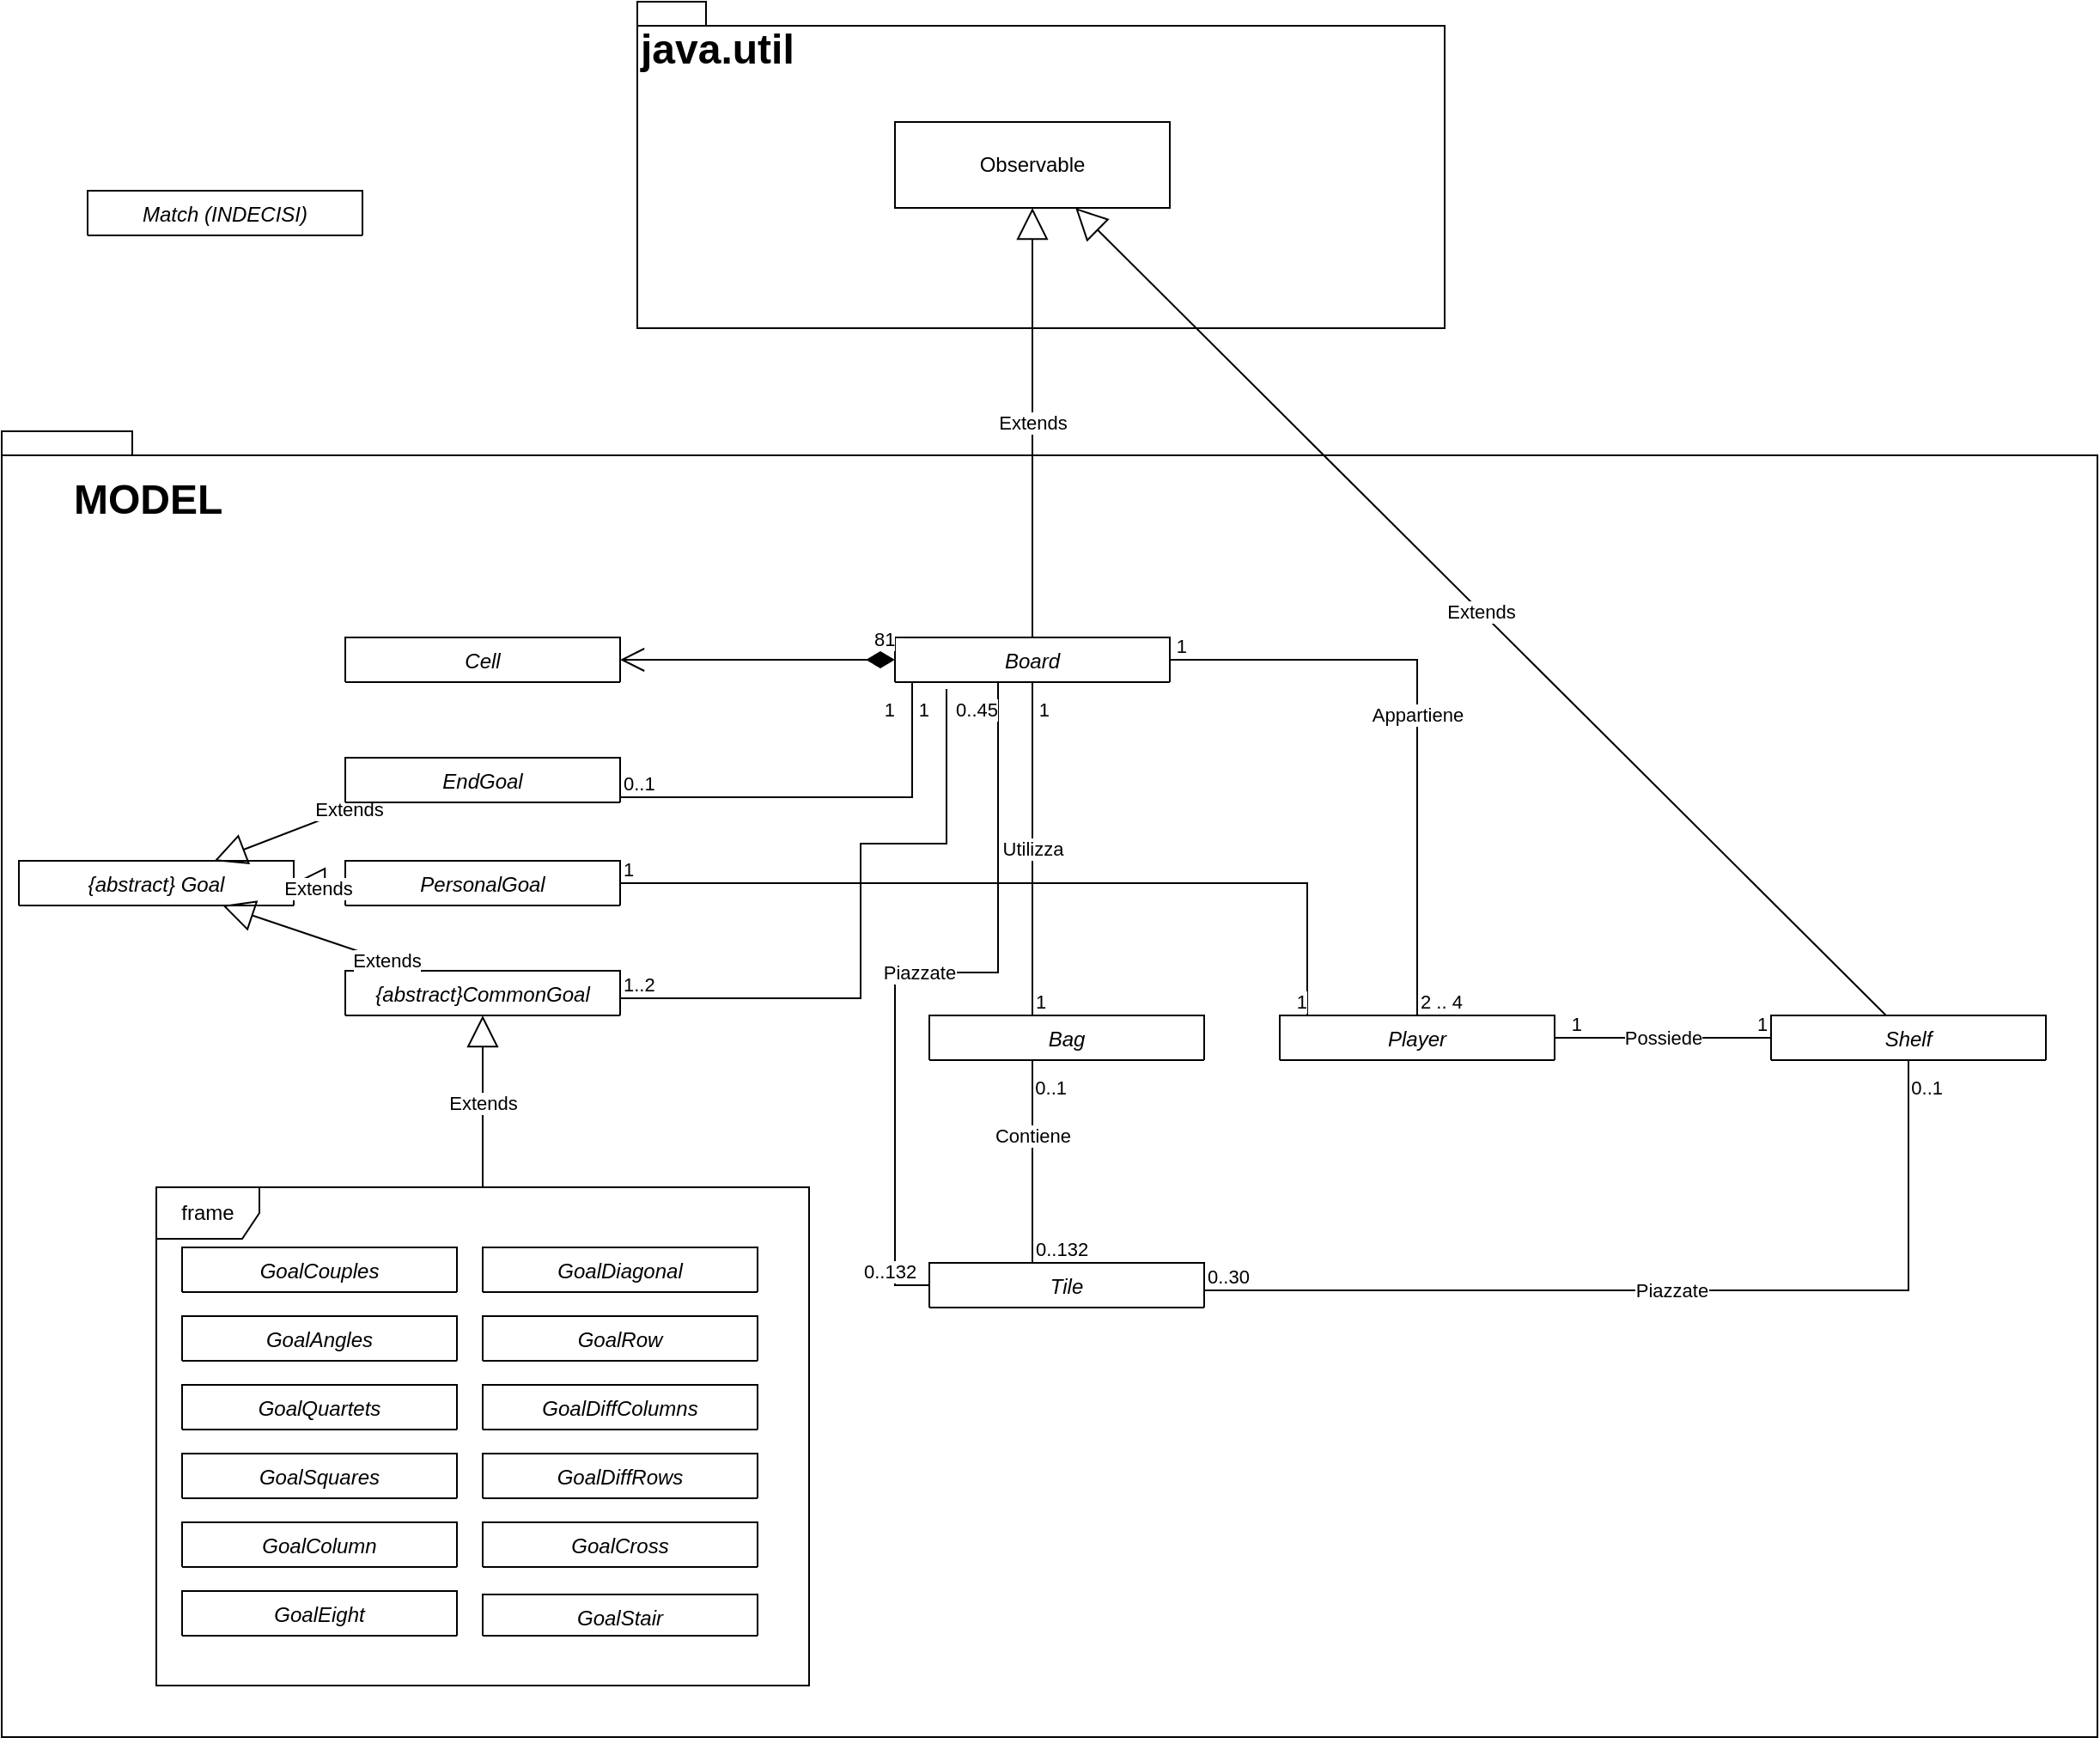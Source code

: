 <mxfile version="21.0.2" type="github">
  <diagram id="C5RBs43oDa-KdzZeNtuy" name="Page-1">
    <mxGraphModel dx="2876" dy="1197" grid="1" gridSize="10" guides="1" tooltips="1" connect="1" arrows="1" fold="1" page="1" pageScale="1" pageWidth="827" pageHeight="1169" math="0" shadow="0">
      <root>
        <mxCell id="WIyWlLk6GJQsqaUBKTNV-0" />
        <mxCell id="WIyWlLk6GJQsqaUBKTNV-1" parent="WIyWlLk6GJQsqaUBKTNV-0" />
        <mxCell id="uG5KmhHaZHkSzCdzhO8T-43" value="&lt;font style=&quot;font-size: 24px;&quot;&gt;java.util&lt;br&gt;&lt;br&gt;&lt;br&gt;&lt;br&gt;&lt;br&gt;&lt;br&gt;&lt;/font&gt;" style="shape=folder;fontStyle=1;spacingTop=10;tabWidth=40;tabHeight=14;tabPosition=left;html=1;whiteSpace=wrap;align=left;" vertex="1" parent="WIyWlLk6GJQsqaUBKTNV-1">
          <mxGeometry x="40" y="40" width="470" height="190" as="geometry" />
        </mxCell>
        <mxCell id="uG5KmhHaZHkSzCdzhO8T-5" value="&lt;blockquote style=&quot;margin: 0 0 0 40px; border: none; padding: 0px;&quot;&gt;&lt;font style=&quot;background-color: initial; font-size: 24px;&quot;&gt;&lt;br&gt;&lt;/font&gt;&lt;/blockquote&gt;&lt;blockquote style=&quot;margin: 0 0 0 40px; border: none; padding: 0px;&quot;&gt;&lt;font style=&quot;background-color: initial; font-size: 24px;&quot;&gt;MODEL&amp;nbsp; &amp;nbsp;&lt;/font&gt;&lt;font style=&quot;background-color: initial; font-size: 24px;&quot;&gt;&amp;nbsp;&amp;nbsp;&lt;/font&gt;&lt;span style=&quot;background-color: initial;&quot;&gt;&amp;nbsp; &amp;nbsp; &amp;nbsp; &amp;nbsp; &amp;nbsp; &amp;nbsp; &amp;nbsp; &amp;nbsp; &amp;nbsp; &amp;nbsp; &amp;nbsp; &amp;nbsp; &amp;nbsp; &amp;nbsp; &amp;nbsp; &amp;nbsp; &amp;nbsp; &amp;nbsp; &amp;nbsp; &amp;nbsp; &amp;nbsp; &amp;nbsp; &amp;nbsp; &amp;nbsp; &amp;nbsp; &amp;nbsp; &amp;nbsp; &amp;nbsp; &amp;nbsp; &amp;nbsp; &amp;nbsp; &amp;nbsp; &amp;nbsp; &amp;nbsp; &amp;nbsp; &amp;nbsp; &amp;nbsp; &amp;nbsp; &amp;nbsp; &amp;nbsp; &amp;nbsp; &amp;nbsp; &amp;nbsp; &amp;nbsp; &amp;nbsp; &amp;nbsp; &amp;nbsp; &amp;nbsp; &amp;nbsp; &amp;nbsp; &amp;nbsp; &amp;nbsp; &amp;nbsp; &amp;nbsp; &amp;nbsp; &amp;nbsp; &amp;nbsp; &amp;nbsp; &amp;nbsp; &amp;nbsp; &amp;nbsp; &amp;nbsp; &amp;nbsp; &amp;nbsp; &amp;nbsp; &amp;nbsp; &amp;nbsp; &amp;nbsp; &amp;nbsp; &amp;nbsp; &amp;nbsp; &amp;nbsp; &amp;nbsp; &amp;nbsp; &amp;nbsp; &amp;nbsp; &amp;nbsp; &amp;nbsp; &amp;nbsp; &amp;nbsp; &amp;nbsp; &amp;nbsp; &amp;nbsp; &amp;nbsp; &amp;nbsp; &amp;nbsp; &amp;nbsp; &amp;nbsp; &amp;nbsp; &amp;nbsp; &amp;nbsp; &amp;nbsp; &amp;nbsp; &amp;nbsp; &amp;nbsp; &amp;nbsp; &amp;nbsp; &amp;nbsp; &amp;nbsp; &amp;nbsp; &amp;nbsp; &amp;nbsp; &amp;nbsp; &amp;nbsp; &amp;nbsp; &amp;nbsp; &amp;nbsp; &amp;nbsp; &amp;nbsp; &amp;nbsp; &amp;nbsp; &amp;nbsp; &amp;nbsp; &amp;nbsp; &amp;nbsp; &amp;nbsp; &amp;nbsp; &amp;nbsp; &amp;nbsp; &amp;nbsp; &amp;nbsp; &amp;nbsp; &amp;nbsp; &amp;nbsp; &amp;nbsp; &amp;nbsp; &amp;nbsp; &amp;nbsp; &amp;nbsp; &amp;nbsp; &amp;nbsp; &amp;nbsp; &amp;nbsp; &amp;nbsp; &amp;nbsp; &amp;nbsp; &amp;nbsp; &amp;nbsp; &amp;nbsp; &amp;nbsp; &amp;nbsp; &amp;nbsp; &amp;nbsp; &amp;nbsp; &amp;nbsp; &amp;nbsp; &amp;nbsp; &amp;nbsp; &amp;nbsp; &amp;nbsp; &amp;nbsp; &amp;nbsp; &amp;nbsp; &amp;nbsp; &amp;nbsp; &amp;nbsp; &amp;nbsp; &amp;nbsp;&lt;/span&gt;&lt;br&gt;&lt;/blockquote&gt;&lt;blockquote style=&quot;margin: 0 0 0 40px; border: none; padding: 0px;&quot;&gt;&lt;br&gt;&lt;/blockquote&gt;&lt;blockquote style=&quot;margin: 0 0 0 40px; border: none; padding: 0px;&quot;&gt;&amp;nbsp; &amp;nbsp; &amp;nbsp; &amp;nbsp; &amp;nbsp; &amp;nbsp;&lt;br&gt;&lt;br&gt;&lt;br&gt;&lt;br&gt;&lt;br&gt;&lt;/blockquote&gt;&lt;blockquote style=&quot;margin: 0 0 0 40px; border: none; padding: 0px;&quot;&gt;&lt;br&gt;&lt;/blockquote&gt;&lt;blockquote style=&quot;margin: 0 0 0 40px; border: none; padding: 0px;&quot;&gt;&lt;br&gt;&lt;/blockquote&gt;&lt;blockquote style=&quot;margin: 0 0 0 40px; border: none; padding: 0px;&quot;&gt;&lt;br&gt;&lt;/blockquote&gt;&lt;blockquote style=&quot;margin: 0 0 0 40px; border: none; padding: 0px;&quot;&gt;&lt;br&gt;&lt;/blockquote&gt;&lt;blockquote style=&quot;margin: 0 0 0 40px; border: none; padding: 0px;&quot;&gt;&lt;br&gt;&lt;/blockquote&gt;&lt;blockquote style=&quot;margin: 0 0 0 40px; border: none; padding: 0px;&quot;&gt;&lt;br&gt;&lt;/blockquote&gt;&lt;blockquote style=&quot;margin: 0 0 0 40px; border: none; padding: 0px;&quot;&gt;&lt;br&gt;&lt;/blockquote&gt;&lt;blockquote style=&quot;margin: 0 0 0 40px; border: none; padding: 0px;&quot;&gt;&lt;br&gt;&lt;/blockquote&gt;&lt;blockquote style=&quot;margin: 0 0 0 40px; border: none; padding: 0px;&quot;&gt;&lt;br&gt;&lt;/blockquote&gt;&lt;blockquote style=&quot;margin: 0 0 0 40px; border: none; padding: 0px;&quot;&gt;&lt;br&gt;&lt;/blockquote&gt;&lt;blockquote style=&quot;margin: 0 0 0 40px; border: none; padding: 0px;&quot;&gt;&lt;br&gt;&lt;/blockquote&gt;&lt;blockquote style=&quot;margin: 0 0 0 40px; border: none; padding: 0px;&quot;&gt;&lt;br&gt;&lt;/blockquote&gt;&lt;blockquote style=&quot;margin: 0 0 0 40px; border: none; padding: 0px;&quot;&gt;&lt;br&gt;&lt;/blockquote&gt;&lt;blockquote style=&quot;margin: 0 0 0 40px; border: none; padding: 0px;&quot;&gt;&lt;br&gt;&lt;/blockquote&gt;&lt;blockquote style=&quot;margin: 0 0 0 40px; border: none; padding: 0px;&quot;&gt;&lt;br&gt;&lt;/blockquote&gt;&lt;blockquote style=&quot;margin: 0 0 0 40px; border: none; padding: 0px;&quot;&gt;&lt;br&gt;&lt;/blockquote&gt;&lt;blockquote style=&quot;margin: 0 0 0 40px; border: none; padding: 0px;&quot;&gt;&lt;br&gt;&lt;/blockquote&gt;&lt;blockquote style=&quot;margin: 0 0 0 40px; border: none; padding: 0px;&quot;&gt;&lt;br&gt;&lt;/blockquote&gt;&lt;blockquote style=&quot;margin: 0 0 0 40px; border: none; padding: 0px;&quot;&gt;&lt;br&gt;&lt;/blockquote&gt;&lt;blockquote style=&quot;margin: 0 0 0 40px; border: none; padding: 0px;&quot;&gt;&lt;br&gt;&lt;/blockquote&gt;&lt;blockquote style=&quot;margin: 0 0 0 40px; border: none; padding: 0px;&quot;&gt;&lt;br&gt;&lt;/blockquote&gt;&lt;blockquote style=&quot;margin: 0 0 0 40px; border: none; padding: 0px;&quot;&gt;&lt;br&gt;&lt;/blockquote&gt;&lt;blockquote style=&quot;margin: 0 0 0 40px; border: none; padding: 0px;&quot;&gt;&lt;br&gt;&lt;/blockquote&gt;&lt;blockquote style=&quot;margin: 0 0 0 40px; border: none; padding: 0px;&quot;&gt;&lt;br&gt;&lt;/blockquote&gt;&lt;blockquote style=&quot;margin: 0 0 0 40px; border: none; padding: 0px;&quot;&gt;&lt;br&gt;&lt;/blockquote&gt;&lt;blockquote style=&quot;margin: 0 0 0 40px; border: none; padding: 0px;&quot;&gt;&lt;br&gt;&lt;/blockquote&gt;&lt;blockquote style=&quot;margin: 0 0 0 40px; border: none; padding: 0px;&quot;&gt;&lt;br&gt;&lt;/blockquote&gt;&lt;blockquote style=&quot;margin: 0 0 0 40px; border: none; padding: 0px;&quot;&gt;&lt;br&gt;&lt;/blockquote&gt;&lt;blockquote style=&quot;margin: 0 0 0 40px; border: none; padding: 0px;&quot;&gt;&lt;br&gt;&lt;/blockquote&gt;&lt;blockquote style=&quot;margin: 0 0 0 40px; border: none; padding: 0px;&quot;&gt;&lt;br&gt;&lt;/blockquote&gt;&lt;blockquote style=&quot;margin: 0 0 0 40px; border: none; padding: 0px;&quot;&gt;&lt;br&gt;&lt;/blockquote&gt;&lt;blockquote style=&quot;margin: 0 0 0 40px; border: none; padding: 0px;&quot;&gt;&lt;br&gt;&lt;/blockquote&gt;&lt;blockquote style=&quot;margin: 0 0 0 40px; border: none; padding: 0px;&quot;&gt;&lt;br&gt;&lt;/blockquote&gt;&lt;blockquote style=&quot;margin: 0 0 0 40px; border: none; padding: 0px;&quot;&gt;&lt;br&gt;&lt;/blockquote&gt;&lt;blockquote style=&quot;margin: 0 0 0 40px; border: none; padding: 0px;&quot;&gt;&lt;br&gt;&lt;/blockquote&gt;&lt;blockquote style=&quot;margin: 0 0 0 40px; border: none; padding: 0px;&quot;&gt;&lt;br&gt;&lt;/blockquote&gt;&lt;blockquote style=&quot;margin: 0 0 0 40px; border: none; padding: 0px;&quot;&gt;&lt;br&gt;&lt;/blockquote&gt;&lt;blockquote style=&quot;margin: 0 0 0 40px; border: none; padding: 0px;&quot;&gt;&lt;br&gt;&lt;/blockquote&gt;&lt;blockquote style=&quot;margin: 0 0 0 40px; border: none; padding: 0px;&quot;&gt;&lt;br&gt;&lt;/blockquote&gt;&lt;blockquote style=&quot;margin: 0 0 0 40px; border: none; padding: 0px;&quot;&gt;&lt;br&gt;&lt;/blockquote&gt;&lt;blockquote style=&quot;margin: 0 0 0 40px; border: none; padding: 0px;&quot;&gt;&lt;br&gt;&lt;/blockquote&gt;&lt;blockquote style=&quot;margin: 0 0 0 40px; border: none; padding: 0px;&quot;&gt;&lt;br&gt;&lt;/blockquote&gt;&lt;blockquote style=&quot;margin: 0 0 0 40px; border: none; padding: 0px;&quot;&gt;&lt;br&gt;&lt;/blockquote&gt;&lt;blockquote style=&quot;margin: 0 0 0 40px; border: none; padding: 0px;&quot;&gt;&amp;nbsp; &amp;nbsp; &amp;nbsp; &amp;nbsp; &amp;nbsp; &amp;nbsp; &amp;nbsp; &amp;nbsp; &amp;nbsp; &amp;nbsp; &amp;nbsp; &amp;nbsp; &amp;nbsp; &amp;nbsp; &amp;nbsp; &amp;nbsp; &amp;nbsp; &amp;nbsp; &amp;nbsp; &amp;nbsp;&amp;nbsp;&lt;/blockquote&gt;" style="shape=folder;fontStyle=1;spacingTop=10;tabWidth=40;tabHeight=14;tabPosition=left;html=1;whiteSpace=wrap;align=left;" vertex="1" parent="WIyWlLk6GJQsqaUBKTNV-1">
          <mxGeometry x="-330" y="290" width="1220" height="760" as="geometry" />
        </mxCell>
        <mxCell id="zkfFHV4jXpPFQw0GAbJ--0" value="Player" style="swimlane;fontStyle=2;align=center;verticalAlign=top;childLayout=stackLayout;horizontal=1;startSize=26;horizontalStack=0;resizeParent=1;resizeLast=0;collapsible=1;marginBottom=0;rounded=0;shadow=0;strokeWidth=1;" parent="WIyWlLk6GJQsqaUBKTNV-1" vertex="1" collapsed="1">
          <mxGeometry x="414" y="630" width="160" height="26" as="geometry">
            <mxRectangle x="414" y="630" width="230" height="216" as="alternateBounds" />
          </mxGeometry>
        </mxCell>
        <mxCell id="zkfFHV4jXpPFQw0GAbJ--1" value="-nickname: String" style="text;align=left;verticalAlign=top;spacingLeft=4;spacingRight=4;overflow=hidden;rotatable=0;points=[[0,0.5],[1,0.5]];portConstraint=eastwest;" parent="zkfFHV4jXpPFQw0GAbJ--0" vertex="1">
          <mxGeometry y="26" width="230" height="26" as="geometry" />
        </mxCell>
        <mxCell id="e0WzOMO28qVKv0x1JUqY-1" value="-chair: boolean" style="text;align=left;verticalAlign=top;spacingLeft=4;spacingRight=4;overflow=hidden;rotatable=0;points=[[0,0.5],[1,0.5]];portConstraint=eastwest;rounded=0;shadow=0;html=0;" parent="zkfFHV4jXpPFQw0GAbJ--0" vertex="1">
          <mxGeometry y="52" width="230" height="26" as="geometry" />
        </mxCell>
        <mxCell id="e0WzOMO28qVKv0x1JUqY-27" value="-myShelf: Shelf" style="text;align=left;verticalAlign=top;spacingLeft=4;spacingRight=4;overflow=hidden;rotatable=0;points=[[0,0.5],[1,0.5]];portConstraint=eastwest;rounded=0;shadow=0;html=0;" parent="zkfFHV4jXpPFQw0GAbJ--0" vertex="1">
          <mxGeometry y="78" width="230" height="26" as="geometry" />
        </mxCell>
        <mxCell id="e0WzOMO28qVKv0x1JUqY-28" value="-myGoal: PersonalGoal" style="text;align=left;verticalAlign=top;spacingLeft=4;spacingRight=4;overflow=hidden;rotatable=0;points=[[0,0.5],[1,0.5]];portConstraint=eastwest;rounded=0;shadow=0;html=0;" parent="zkfFHV4jXpPFQw0GAbJ--0" vertex="1">
          <mxGeometry y="104" width="230" height="26" as="geometry" />
        </mxCell>
        <mxCell id="zkfFHV4jXpPFQw0GAbJ--4" value="" style="line;html=1;strokeWidth=1;align=left;verticalAlign=middle;spacingTop=-1;spacingLeft=3;spacingRight=3;rotatable=0;labelPosition=right;points=[];portConstraint=eastwest;" parent="zkfFHV4jXpPFQw0GAbJ--0" vertex="1">
          <mxGeometry y="130" width="230" height="8" as="geometry" />
        </mxCell>
        <mxCell id="zkfFHV4jXpPFQw0GAbJ--5" value="+Player(n: String, c: boolean): Player" style="text;align=left;verticalAlign=top;spacingLeft=4;spacingRight=4;overflow=hidden;rotatable=0;points=[[0,0.5],[1,0.5]];portConstraint=eastwest;" parent="zkfFHV4jXpPFQw0GAbJ--0" vertex="1">
          <mxGeometry y="138" width="230" height="26" as="geometry" />
        </mxCell>
        <mxCell id="e0WzOMO28qVKv0x1JUqY-3" value="+getNickname(): String" style="text;align=left;verticalAlign=top;spacingLeft=4;spacingRight=4;overflow=hidden;rotatable=0;points=[[0,0.5],[1,0.5]];portConstraint=eastwest;" parent="zkfFHV4jXpPFQw0GAbJ--0" vertex="1">
          <mxGeometry y="164" width="230" height="26" as="geometry" />
        </mxCell>
        <mxCell id="e0WzOMO28qVKv0x1JUqY-4" value="+getChair(): boolean" style="text;align=left;verticalAlign=top;spacingLeft=4;spacingRight=4;overflow=hidden;rotatable=0;points=[[0,0.5],[1,0.5]];portConstraint=eastwest;" parent="zkfFHV4jXpPFQw0GAbJ--0" vertex="1">
          <mxGeometry y="190" width="230" height="26" as="geometry" />
        </mxCell>
        <mxCell id="e0WzOMO28qVKv0x1JUqY-18" value="Match (INDECISI)" style="swimlane;fontStyle=2;align=center;verticalAlign=top;childLayout=stackLayout;horizontal=1;startSize=26;horizontalStack=0;resizeParent=1;resizeLast=0;collapsible=1;marginBottom=0;rounded=0;shadow=0;strokeWidth=1;" parent="WIyWlLk6GJQsqaUBKTNV-1" vertex="1" collapsed="1">
          <mxGeometry x="-280" y="150" width="160" height="26" as="geometry">
            <mxRectangle x="510" y="174" width="300" height="140" as="alternateBounds" />
          </mxGeometry>
        </mxCell>
        <mxCell id="e0WzOMO28qVKv0x1JUqY-19" value="-currentBoard: Board" style="text;align=left;verticalAlign=top;spacingLeft=4;spacingRight=4;overflow=hidden;rotatable=0;points=[[0,0.5],[1,0.5]];portConstraint=eastwest;" parent="e0WzOMO28qVKv0x1JUqY-18" vertex="1">
          <mxGeometry y="26" width="300" height="26" as="geometry" />
        </mxCell>
        <mxCell id="e0WzOMO28qVKv0x1JUqY-20" value="-listOfPlayer: List&lt;Player&gt;" style="text;align=left;verticalAlign=top;spacingLeft=4;spacingRight=4;overflow=hidden;rotatable=0;points=[[0,0.5],[1,0.5]];portConstraint=eastwest;" parent="e0WzOMO28qVKv0x1JUqY-18" vertex="1">
          <mxGeometry y="52" width="300" height="26" as="geometry" />
        </mxCell>
        <mxCell id="e0WzOMO28qVKv0x1JUqY-24" value="-firstMatch: boolean" style="text;align=left;verticalAlign=top;spacingLeft=4;spacingRight=4;overflow=hidden;rotatable=0;points=[[0,0.5],[1,0.5]];portConstraint=eastwest;" parent="e0WzOMO28qVKv0x1JUqY-18" vertex="1">
          <mxGeometry y="78" width="300" height="26" as="geometry" />
        </mxCell>
        <mxCell id="e0WzOMO28qVKv0x1JUqY-22" value="" style="line;html=1;strokeWidth=1;align=left;verticalAlign=middle;spacingTop=-1;spacingLeft=3;spacingRight=3;rotatable=0;labelPosition=right;points=[];portConstraint=eastwest;" parent="e0WzOMO28qVKv0x1JUqY-18" vertex="1">
          <mxGeometry y="104" width="300" height="8" as="geometry" />
        </mxCell>
        <mxCell id="e0WzOMO28qVKv0x1JUqY-23" value="+Match(fm: boolean, pl: List&lt;Player&gt;): Match" style="text;align=left;verticalAlign=top;spacingLeft=4;spacingRight=4;overflow=hidden;rotatable=0;points=[[0,0.5],[1,0.5]];portConstraint=eastwest;" parent="e0WzOMO28qVKv0x1JUqY-18" vertex="1">
          <mxGeometry y="112" width="300" height="26" as="geometry" />
        </mxCell>
        <mxCell id="e0WzOMO28qVKv0x1JUqY-29" value="Cell" style="swimlane;fontStyle=2;align=center;verticalAlign=top;childLayout=stackLayout;horizontal=1;startSize=26;horizontalStack=0;resizeParent=1;resizeLast=0;collapsible=1;marginBottom=0;rounded=0;shadow=0;strokeWidth=1;" parent="WIyWlLk6GJQsqaUBKTNV-1" vertex="1" collapsed="1">
          <mxGeometry x="-130" y="410" width="160" height="26" as="geometry">
            <mxRectangle x="150" y="654" width="300" height="170" as="alternateBounds" />
          </mxGeometry>
        </mxCell>
        <mxCell id="e0WzOMO28qVKv0x1JUqY-34" value="-type: int&#xa;" style="text;align=left;verticalAlign=top;spacingLeft=4;spacingRight=4;overflow=hidden;rotatable=0;points=[[0,0.5],[1,0.5]];portConstraint=eastwest;" parent="e0WzOMO28qVKv0x1JUqY-29" vertex="1">
          <mxGeometry y="26" width="300" height="26" as="geometry" />
        </mxCell>
        <mxCell id="e0WzOMO28qVKv0x1JUqY-39" value="-containedTile: Tile&#xa;" style="text;align=left;verticalAlign=top;spacingLeft=4;spacingRight=4;overflow=hidden;rotatable=0;points=[[0,0.5],[1,0.5]];portConstraint=eastwest;" parent="e0WzOMO28qVKv0x1JUqY-29" vertex="1">
          <mxGeometry y="52" width="300" height="26" as="geometry" />
        </mxCell>
        <mxCell id="e0WzOMO28qVKv0x1JUqY-40" value="-containedTile: Tile&#xa;" style="text;align=left;verticalAlign=top;spacingLeft=4;spacingRight=4;overflow=hidden;rotatable=0;points=[[0,0.5],[1,0.5]];portConstraint=eastwest;" parent="e0WzOMO28qVKv0x1JUqY-29" vertex="1">
          <mxGeometry y="78" width="300" height="26" as="geometry" />
        </mxCell>
        <mxCell id="e0WzOMO28qVKv0x1JUqY-35" value="" style="line;html=1;strokeWidth=1;align=left;verticalAlign=middle;spacingTop=-1;spacingLeft=3;spacingRight=3;rotatable=0;labelPosition=right;points=[];portConstraint=eastwest;" parent="e0WzOMO28qVKv0x1JUqY-29" vertex="1">
          <mxGeometry y="104" width="300" height="8" as="geometry" />
        </mxCell>
        <mxCell id="e0WzOMO28qVKv0x1JUqY-36" value="+Cell(t: int): Cell" style="text;align=left;verticalAlign=top;spacingLeft=4;spacingRight=4;overflow=hidden;rotatable=0;points=[[0,0.5],[1,0.5]];portConstraint=eastwest;" parent="e0WzOMO28qVKv0x1JUqY-29" vertex="1">
          <mxGeometry y="112" width="300" height="26" as="geometry" />
        </mxCell>
        <mxCell id="e0WzOMO28qVKv0x1JUqY-41" value="+isEmpty(): boolean" style="text;align=left;verticalAlign=top;spacingLeft=4;spacingRight=4;overflow=hidden;rotatable=0;points=[[0,0.5],[1,0.5]];portConstraint=eastwest;" parent="e0WzOMO28qVKv0x1JUqY-29" vertex="1">
          <mxGeometry y="138" width="300" height="26" as="geometry" />
        </mxCell>
        <mxCell id="e0WzOMO28qVKv0x1JUqY-42" value="Tile" style="swimlane;fontStyle=2;align=center;verticalAlign=top;childLayout=stackLayout;horizontal=1;startSize=26;horizontalStack=0;resizeParent=1;resizeLast=0;collapsible=1;marginBottom=0;rounded=0;shadow=0;strokeWidth=1;" parent="WIyWlLk6GJQsqaUBKTNV-1" vertex="1" collapsed="1">
          <mxGeometry x="210" y="774" width="160" height="26" as="geometry">
            <mxRectangle x="420" y="40" width="300" height="90" as="alternateBounds" />
          </mxGeometry>
        </mxCell>
        <mxCell id="e0WzOMO28qVKv0x1JUqY-43" value="-color: Color" style="text;align=left;verticalAlign=top;spacingLeft=4;spacingRight=4;overflow=hidden;rotatable=0;points=[[0,0.5],[1,0.5]];portConstraint=eastwest;" parent="e0WzOMO28qVKv0x1JUqY-42" vertex="1">
          <mxGeometry y="26" width="300" height="26" as="geometry" />
        </mxCell>
        <mxCell id="e0WzOMO28qVKv0x1JUqY-46" value="" style="line;html=1;strokeWidth=1;align=left;verticalAlign=middle;spacingTop=-1;spacingLeft=3;spacingRight=3;rotatable=0;labelPosition=right;points=[];portConstraint=eastwest;" parent="e0WzOMO28qVKv0x1JUqY-42" vertex="1">
          <mxGeometry y="52" width="300" height="8" as="geometry" />
        </mxCell>
        <mxCell id="e0WzOMO28qVKv0x1JUqY-48" value="+Tile(c: Color): Tile" style="text;align=left;verticalAlign=top;spacingLeft=4;spacingRight=4;overflow=hidden;rotatable=0;points=[[0,0.5],[1,0.5]];portConstraint=eastwest;" parent="e0WzOMO28qVKv0x1JUqY-42" vertex="1">
          <mxGeometry y="60" width="300" height="26" as="geometry" />
        </mxCell>
        <mxCell id="e0WzOMO28qVKv0x1JUqY-49" value="Bag" style="swimlane;fontStyle=2;align=center;verticalAlign=top;childLayout=stackLayout;horizontal=1;startSize=26;horizontalStack=0;resizeParent=1;resizeLast=0;collapsible=1;marginBottom=0;rounded=0;shadow=0;strokeWidth=1;" parent="WIyWlLk6GJQsqaUBKTNV-1" vertex="1" collapsed="1">
          <mxGeometry x="210" y="630" width="160" height="26" as="geometry">
            <mxRectangle x="414" y="56" width="300" height="94" as="alternateBounds" />
          </mxGeometry>
        </mxCell>
        <mxCell id="e0WzOMO28qVKv0x1JUqY-50" value="-containedTiles: List&lt;Tile&gt;" style="text;align=left;verticalAlign=top;spacingLeft=4;spacingRight=4;overflow=hidden;rotatable=0;points=[[0,0.5],[1,0.5]];portConstraint=eastwest;" parent="e0WzOMO28qVKv0x1JUqY-49" vertex="1">
          <mxGeometry y="26" width="300" height="26" as="geometry" />
        </mxCell>
        <mxCell id="e0WzOMO28qVKv0x1JUqY-51" value="" style="line;html=1;strokeWidth=1;align=left;verticalAlign=middle;spacingTop=-1;spacingLeft=3;spacingRight=3;rotatable=0;labelPosition=right;points=[];portConstraint=eastwest;" parent="e0WzOMO28qVKv0x1JUqY-49" vertex="1">
          <mxGeometry y="52" width="300" height="8" as="geometry" />
        </mxCell>
        <mxCell id="e0WzOMO28qVKv0x1JUqY-52" value="+Bag(): Bag" style="text;align=left;verticalAlign=top;spacingLeft=4;spacingRight=4;overflow=hidden;rotatable=0;points=[[0,0.5],[1,0.5]];portConstraint=eastwest;" parent="e0WzOMO28qVKv0x1JUqY-49" vertex="1">
          <mxGeometry y="60" width="300" height="26" as="geometry" />
        </mxCell>
        <mxCell id="e0WzOMO28qVKv0x1JUqY-61" value="{abstract} Goal" style="swimlane;fontStyle=2;align=center;verticalAlign=top;childLayout=stackLayout;horizontal=1;startSize=26;horizontalStack=0;resizeParent=1;resizeLast=0;collapsible=1;marginBottom=0;rounded=0;shadow=0;strokeWidth=1;" parent="WIyWlLk6GJQsqaUBKTNV-1" vertex="1" collapsed="1">
          <mxGeometry x="-320" y="540" width="160" height="26" as="geometry">
            <mxRectangle x="20" y="280" width="230" height="60" as="alternateBounds" />
          </mxGeometry>
        </mxCell>
        <mxCell id="e0WzOMO28qVKv0x1JUqY-66" value="" style="line;html=1;strokeWidth=1;align=left;verticalAlign=middle;spacingTop=-1;spacingLeft=3;spacingRight=3;rotatable=0;labelPosition=right;points=[];portConstraint=eastwest;" parent="e0WzOMO28qVKv0x1JUqY-61" vertex="1">
          <mxGeometry y="26" width="230" height="8" as="geometry" />
        </mxCell>
        <mxCell id="e0WzOMO28qVKv0x1JUqY-67" value="+ isCompleted(): boolean" style="text;align=left;verticalAlign=top;spacingLeft=4;spacingRight=4;overflow=hidden;rotatable=0;points=[[0,0.5],[1,0.5]];portConstraint=eastwest;" parent="e0WzOMO28qVKv0x1JUqY-61" vertex="1">
          <mxGeometry y="34" width="230" height="26" as="geometry" />
        </mxCell>
        <mxCell id="e0WzOMO28qVKv0x1JUqY-70" value="PersonalGoal" style="swimlane;fontStyle=2;align=center;verticalAlign=top;childLayout=stackLayout;horizontal=1;startSize=26;horizontalStack=0;resizeParent=1;resizeLast=0;collapsible=1;marginBottom=0;rounded=0;shadow=0;strokeWidth=1;" parent="WIyWlLk6GJQsqaUBKTNV-1" vertex="1" collapsed="1">
          <mxGeometry x="-130" y="540" width="160" height="26" as="geometry">
            <mxRectangle x="410" y="350" width="230" height="164" as="alternateBounds" />
          </mxGeometry>
        </mxCell>
        <mxCell id="e0WzOMO28qVKv0x1JUqY-73" value="-playerShelf: Shelf" style="text;align=left;verticalAlign=top;spacingLeft=4;spacingRight=4;overflow=hidden;rotatable=0;points=[[0,0.5],[1,0.5]];portConstraint=eastwest;" parent="e0WzOMO28qVKv0x1JUqY-70" vertex="1">
          <mxGeometry y="26" width="230" height="26" as="geometry" />
        </mxCell>
        <mxCell id="e0WzOMO28qVKv0x1JUqY-83" value="-goalMatrix: Color[6][5]" style="text;align=left;verticalAlign=top;spacingLeft=4;spacingRight=4;overflow=hidden;rotatable=0;points=[[0,0.5],[1,0.5]];portConstraint=eastwest;" parent="e0WzOMO28qVKv0x1JUqY-70" vertex="1">
          <mxGeometry y="52" width="230" height="26" as="geometry" />
        </mxCell>
        <mxCell id="e0WzOMO28qVKv0x1JUqY-71" value="" style="line;html=1;strokeWidth=1;align=left;verticalAlign=middle;spacingTop=-1;spacingLeft=3;spacingRight=3;rotatable=0;labelPosition=right;points=[];portConstraint=eastwest;" parent="e0WzOMO28qVKv0x1JUqY-70" vertex="1">
          <mxGeometry y="78" width="230" height="8" as="geometry" />
        </mxCell>
        <mxCell id="e0WzOMO28qVKv0x1JUqY-72" value="+PersonalGoal(ps: Shelf): PersonalGoal" style="text;align=left;verticalAlign=top;spacingLeft=4;spacingRight=4;overflow=hidden;rotatable=0;points=[[0,0.5],[1,0.5]];portConstraint=eastwest;" parent="e0WzOMO28qVKv0x1JUqY-70" vertex="1">
          <mxGeometry y="86" width="230" height="26" as="geometry" />
        </mxCell>
        <mxCell id="e0WzOMO28qVKv0x1JUqY-82" value="+getScore(): int" style="text;align=left;verticalAlign=top;spacingLeft=4;spacingRight=4;overflow=hidden;rotatable=0;points=[[0,0.5],[1,0.5]];portConstraint=eastwest;" parent="e0WzOMO28qVKv0x1JUqY-70" vertex="1">
          <mxGeometry y="112" width="230" height="26" as="geometry" />
        </mxCell>
        <mxCell id="e0WzOMO28qVKv0x1JUqY-89" value="+getGoal(): Color[6][5]" style="text;align=left;verticalAlign=top;spacingLeft=4;spacingRight=4;overflow=hidden;rotatable=0;points=[[0,0.5],[1,0.5]];portConstraint=eastwest;" parent="e0WzOMO28qVKv0x1JUqY-70" vertex="1">
          <mxGeometry y="138" width="230" height="26" as="geometry" />
        </mxCell>
        <mxCell id="e0WzOMO28qVKv0x1JUqY-74" value="{abstract}CommonGoal" style="swimlane;fontStyle=2;align=center;verticalAlign=top;childLayout=stackLayout;horizontal=1;startSize=26;horizontalStack=0;resizeParent=1;resizeLast=0;collapsible=1;marginBottom=0;rounded=0;shadow=0;strokeWidth=1;" parent="WIyWlLk6GJQsqaUBKTNV-1" vertex="1" collapsed="1">
          <mxGeometry x="-130" y="604" width="160" height="26" as="geometry">
            <mxRectangle x="360" y="340" width="230" height="112" as="alternateBounds" />
          </mxGeometry>
        </mxCell>
        <mxCell id="e0WzOMO28qVKv0x1JUqY-75" value="+numberOfPlayer: int" style="text;align=left;verticalAlign=top;spacingLeft=4;spacingRight=4;overflow=hidden;rotatable=0;points=[[0,0.5],[1,0.5]];portConstraint=eastwest;" parent="e0WzOMO28qVKv0x1JUqY-74" vertex="1">
          <mxGeometry y="26" width="230" height="26" as="geometry" />
        </mxCell>
        <mxCell id="e0WzOMO28qVKv0x1JUqY-90" value="+numberOfCompleted: int" style="text;align=left;verticalAlign=top;spacingLeft=4;spacingRight=4;overflow=hidden;rotatable=0;points=[[0,0.5],[1,0.5]];portConstraint=eastwest;" parent="e0WzOMO28qVKv0x1JUqY-74" vertex="1">
          <mxGeometry y="52" width="230" height="26" as="geometry" />
        </mxCell>
        <mxCell id="e0WzOMO28qVKv0x1JUqY-76" value="" style="line;html=1;strokeWidth=1;align=left;verticalAlign=middle;spacingTop=-1;spacingLeft=3;spacingRight=3;rotatable=0;labelPosition=right;points=[];portConstraint=eastwest;" parent="e0WzOMO28qVKv0x1JUqY-74" vertex="1">
          <mxGeometry y="78" width="230" height="8" as="geometry" />
        </mxCell>
        <mxCell id="e0WzOMO28qVKv0x1JUqY-77" value="+getScore(): int" style="text;align=left;verticalAlign=top;spacingLeft=4;spacingRight=4;overflow=hidden;rotatable=0;points=[[0,0.5],[1,0.5]];portConstraint=eastwest;" parent="e0WzOMO28qVKv0x1JUqY-74" vertex="1">
          <mxGeometry y="86" width="230" height="26" as="geometry" />
        </mxCell>
        <mxCell id="e0WzOMO28qVKv0x1JUqY-85" value="Extends" style="endArrow=block;endSize=16;endFill=0;html=1;rounded=0;" parent="WIyWlLk6GJQsqaUBKTNV-1" source="e0WzOMO28qVKv0x1JUqY-70" target="e0WzOMO28qVKv0x1JUqY-67" edge="1">
          <mxGeometry x="0.057" y="3" width="160" relative="1" as="geometry">
            <mxPoint x="366.8" y="190.13" as="sourcePoint" />
            <mxPoint x="600" y="202.71" as="targetPoint" />
            <mxPoint as="offset" />
          </mxGeometry>
        </mxCell>
        <mxCell id="e0WzOMO28qVKv0x1JUqY-86" value="Extends" style="endArrow=block;endSize=16;endFill=0;html=1;rounded=0;exitX=0.5;exitY=0;exitDx=0;exitDy=0;startArrow=none;" parent="WIyWlLk6GJQsqaUBKTNV-1" source="e0WzOMO28qVKv0x1JUqY-78" target="e0WzOMO28qVKv0x1JUqY-67" edge="1">
          <mxGeometry width="160" relative="1" as="geometry">
            <mxPoint x="400" y="11" as="sourcePoint" />
            <mxPoint x="557" y="-26" as="targetPoint" />
            <Array as="points" />
          </mxGeometry>
        </mxCell>
        <mxCell id="e0WzOMO28qVKv0x1JUqY-87" value="Extends" style="endArrow=block;endSize=16;endFill=0;html=1;rounded=0;" parent="WIyWlLk6GJQsqaUBKTNV-1" source="e0WzOMO28qVKv0x1JUqY-74" target="e0WzOMO28qVKv0x1JUqY-67" edge="1">
          <mxGeometry x="-0.688" width="160" relative="1" as="geometry">
            <mxPoint x="230" y="363" as="sourcePoint" />
            <mxPoint x="567" y="184" as="targetPoint" />
            <mxPoint as="offset" />
          </mxGeometry>
        </mxCell>
        <mxCell id="e0WzOMO28qVKv0x1JUqY-92" value="GoalCouples" style="swimlane;fontStyle=2;align=center;verticalAlign=top;childLayout=stackLayout;horizontal=1;startSize=26;horizontalStack=0;resizeParent=1;resizeLast=0;collapsible=1;marginBottom=0;rounded=0;shadow=0;strokeWidth=1;" parent="WIyWlLk6GJQsqaUBKTNV-1" vertex="1" collapsed="1">
          <mxGeometry x="-225" y="765" width="160" height="26" as="geometry">
            <mxRectangle x="220" y="340" width="230" height="34" as="alternateBounds" />
          </mxGeometry>
        </mxCell>
        <mxCell id="e0WzOMO28qVKv0x1JUqY-95" value="" style="line;html=1;strokeWidth=1;align=left;verticalAlign=middle;spacingTop=-1;spacingLeft=3;spacingRight=3;rotatable=0;labelPosition=right;points=[];portConstraint=eastwest;" parent="e0WzOMO28qVKv0x1JUqY-92" vertex="1">
          <mxGeometry y="26" width="230" height="8" as="geometry" />
        </mxCell>
        <mxCell id="e0WzOMO28qVKv0x1JUqY-97" value="GoalQuartets" style="swimlane;fontStyle=2;align=center;verticalAlign=top;childLayout=stackLayout;horizontal=1;startSize=26;horizontalStack=0;resizeParent=1;resizeLast=0;collapsible=1;marginBottom=0;rounded=0;shadow=0;strokeWidth=1;" parent="WIyWlLk6GJQsqaUBKTNV-1" vertex="1" collapsed="1">
          <mxGeometry x="-225" y="845" width="160" height="26" as="geometry">
            <mxRectangle x="220" y="420" width="230" height="34" as="alternateBounds" />
          </mxGeometry>
        </mxCell>
        <mxCell id="e0WzOMO28qVKv0x1JUqY-98" value="" style="line;html=1;strokeWidth=1;align=left;verticalAlign=middle;spacingTop=-1;spacingLeft=3;spacingRight=3;rotatable=0;labelPosition=right;points=[];portConstraint=eastwest;" parent="e0WzOMO28qVKv0x1JUqY-97" vertex="1">
          <mxGeometry y="26" width="230" height="8" as="geometry" />
        </mxCell>
        <mxCell id="e0WzOMO28qVKv0x1JUqY-99" value="GoalSquares" style="swimlane;fontStyle=2;align=center;verticalAlign=top;childLayout=stackLayout;horizontal=1;startSize=26;horizontalStack=0;resizeParent=1;resizeLast=0;collapsible=1;marginBottom=0;rounded=0;shadow=0;strokeWidth=1;" parent="WIyWlLk6GJQsqaUBKTNV-1" vertex="1" collapsed="1">
          <mxGeometry x="-225" y="885" width="160" height="26" as="geometry">
            <mxRectangle x="220" y="460" width="230" height="34" as="alternateBounds" />
          </mxGeometry>
        </mxCell>
        <mxCell id="e0WzOMO28qVKv0x1JUqY-100" value="" style="line;html=1;strokeWidth=1;align=left;verticalAlign=middle;spacingTop=-1;spacingLeft=3;spacingRight=3;rotatable=0;labelPosition=right;points=[];portConstraint=eastwest;" parent="e0WzOMO28qVKv0x1JUqY-99" vertex="1">
          <mxGeometry y="26" width="230" height="8" as="geometry" />
        </mxCell>
        <mxCell id="e0WzOMO28qVKv0x1JUqY-101" value="GoalDiagonal" style="swimlane;fontStyle=2;align=center;verticalAlign=top;childLayout=stackLayout;horizontal=1;startSize=26;horizontalStack=0;resizeParent=1;resizeLast=0;collapsible=1;marginBottom=0;rounded=0;shadow=0;strokeWidth=1;" parent="WIyWlLk6GJQsqaUBKTNV-1" vertex="1" collapsed="1">
          <mxGeometry x="-50" y="765" width="160" height="26" as="geometry">
            <mxRectangle x="470" y="340" width="230" height="34" as="alternateBounds" />
          </mxGeometry>
        </mxCell>
        <mxCell id="e0WzOMO28qVKv0x1JUqY-102" value="" style="line;html=1;strokeWidth=1;align=left;verticalAlign=middle;spacingTop=-1;spacingLeft=3;spacingRight=3;rotatable=0;labelPosition=right;points=[];portConstraint=eastwest;" parent="e0WzOMO28qVKv0x1JUqY-101" vertex="1">
          <mxGeometry y="26" width="230" height="8" as="geometry" />
        </mxCell>
        <mxCell id="e0WzOMO28qVKv0x1JUqY-103" value="GoalColumn" style="swimlane;fontStyle=2;align=center;verticalAlign=top;childLayout=stackLayout;horizontal=1;startSize=26;horizontalStack=0;resizeParent=1;resizeLast=0;collapsible=1;marginBottom=0;rounded=0;shadow=0;strokeWidth=1;" parent="WIyWlLk6GJQsqaUBKTNV-1" vertex="1" collapsed="1">
          <mxGeometry x="-225" y="925" width="160" height="26" as="geometry">
            <mxRectangle x="220" y="500" width="230" height="34" as="alternateBounds" />
          </mxGeometry>
        </mxCell>
        <mxCell id="e0WzOMO28qVKv0x1JUqY-104" value="" style="line;html=1;strokeWidth=1;align=left;verticalAlign=middle;spacingTop=-1;spacingLeft=3;spacingRight=3;rotatable=0;labelPosition=right;points=[];portConstraint=eastwest;" parent="e0WzOMO28qVKv0x1JUqY-103" vertex="1">
          <mxGeometry y="26" width="230" height="8" as="geometry" />
        </mxCell>
        <mxCell id="e0WzOMO28qVKv0x1JUqY-105" value="GoalEight" style="swimlane;fontStyle=2;align=center;verticalAlign=top;childLayout=stackLayout;horizontal=1;startSize=26;horizontalStack=0;resizeParent=1;resizeLast=0;collapsible=1;marginBottom=0;rounded=0;shadow=0;strokeWidth=1;" parent="WIyWlLk6GJQsqaUBKTNV-1" vertex="1" collapsed="1">
          <mxGeometry x="-225" y="965" width="160" height="26" as="geometry">
            <mxRectangle x="220" y="540" width="230" height="34" as="alternateBounds" />
          </mxGeometry>
        </mxCell>
        <mxCell id="e0WzOMO28qVKv0x1JUqY-106" value="" style="line;html=1;strokeWidth=1;align=left;verticalAlign=middle;spacingTop=-1;spacingLeft=3;spacingRight=3;rotatable=0;labelPosition=right;points=[];portConstraint=eastwest;" parent="e0WzOMO28qVKv0x1JUqY-105" vertex="1">
          <mxGeometry y="26" width="230" height="8" as="geometry" />
        </mxCell>
        <mxCell id="e0WzOMO28qVKv0x1JUqY-109" value="GoalRow" style="swimlane;fontStyle=2;align=center;verticalAlign=top;childLayout=stackLayout;horizontal=1;startSize=26;horizontalStack=0;resizeParent=1;resizeLast=0;collapsible=1;marginBottom=0;rounded=0;shadow=0;strokeWidth=1;" parent="WIyWlLk6GJQsqaUBKTNV-1" vertex="1" collapsed="1">
          <mxGeometry x="-50" y="805" width="160" height="26" as="geometry">
            <mxRectangle x="470" y="380" width="230" height="34" as="alternateBounds" />
          </mxGeometry>
        </mxCell>
        <mxCell id="e0WzOMO28qVKv0x1JUqY-110" value="" style="line;html=1;strokeWidth=1;align=left;verticalAlign=middle;spacingTop=-1;spacingLeft=3;spacingRight=3;rotatable=0;labelPosition=right;points=[];portConstraint=eastwest;" parent="e0WzOMO28qVKv0x1JUqY-109" vertex="1">
          <mxGeometry y="26" width="230" height="8" as="geometry" />
        </mxCell>
        <mxCell id="e0WzOMO28qVKv0x1JUqY-111" value="GoalDiffColumns" style="swimlane;fontStyle=2;align=center;verticalAlign=top;childLayout=stackLayout;horizontal=1;startSize=26;horizontalStack=0;resizeParent=1;resizeLast=0;collapsible=1;marginBottom=0;rounded=0;shadow=0;strokeWidth=1;" parent="WIyWlLk6GJQsqaUBKTNV-1" vertex="1" collapsed="1">
          <mxGeometry x="-50" y="845" width="160" height="26" as="geometry">
            <mxRectangle x="470" y="420" width="230" height="34" as="alternateBounds" />
          </mxGeometry>
        </mxCell>
        <mxCell id="e0WzOMO28qVKv0x1JUqY-112" value="" style="line;html=1;strokeWidth=1;align=left;verticalAlign=middle;spacingTop=-1;spacingLeft=3;spacingRight=3;rotatable=0;labelPosition=right;points=[];portConstraint=eastwest;" parent="e0WzOMO28qVKv0x1JUqY-111" vertex="1">
          <mxGeometry y="26" width="230" height="8" as="geometry" />
        </mxCell>
        <mxCell id="e0WzOMO28qVKv0x1JUqY-113" value="GoalDiffRows" style="swimlane;fontStyle=2;align=center;verticalAlign=top;childLayout=stackLayout;horizontal=1;startSize=26;horizontalStack=0;resizeParent=1;resizeLast=0;collapsible=1;marginBottom=0;rounded=0;shadow=0;strokeWidth=1;" parent="WIyWlLk6GJQsqaUBKTNV-1" vertex="1" collapsed="1">
          <mxGeometry x="-50" y="885" width="160" height="26" as="geometry">
            <mxRectangle x="470" y="460" width="230" height="34" as="alternateBounds" />
          </mxGeometry>
        </mxCell>
        <mxCell id="e0WzOMO28qVKv0x1JUqY-114" value="" style="line;html=1;strokeWidth=1;align=left;verticalAlign=middle;spacingTop=-1;spacingLeft=3;spacingRight=3;rotatable=0;labelPosition=right;points=[];portConstraint=eastwest;" parent="e0WzOMO28qVKv0x1JUqY-113" vertex="1">
          <mxGeometry y="26" width="230" height="8" as="geometry" />
        </mxCell>
        <mxCell id="e0WzOMO28qVKv0x1JUqY-115" value="GoalCross" style="swimlane;fontStyle=2;align=center;verticalAlign=top;childLayout=stackLayout;horizontal=1;startSize=26;horizontalStack=0;resizeParent=1;resizeLast=0;collapsible=1;marginBottom=0;rounded=0;shadow=0;strokeWidth=1;" parent="WIyWlLk6GJQsqaUBKTNV-1" vertex="1" collapsed="1">
          <mxGeometry x="-50" y="925" width="160" height="26" as="geometry">
            <mxRectangle x="470" y="500" width="230" height="34" as="alternateBounds" />
          </mxGeometry>
        </mxCell>
        <mxCell id="e0WzOMO28qVKv0x1JUqY-116" value="" style="line;html=1;strokeWidth=1;align=left;verticalAlign=middle;spacingTop=-1;spacingLeft=3;spacingRight=3;rotatable=0;labelPosition=right;points=[];portConstraint=eastwest;" parent="e0WzOMO28qVKv0x1JUqY-115" vertex="1">
          <mxGeometry y="26" width="230" height="8" as="geometry" />
        </mxCell>
        <mxCell id="e0WzOMO28qVKv0x1JUqY-117" value="GoalStair" style="swimlane;fontStyle=2;align=center;verticalAlign=top;childLayout=stackLayout;horizontal=1;startSize=26;horizontalStack=0;resizeParent=1;resizeLast=0;collapsible=1;marginBottom=0;rounded=0;shadow=0;strokeWidth=1;" parent="WIyWlLk6GJQsqaUBKTNV-1" vertex="1" collapsed="1">
          <mxGeometry x="-50" y="967" width="160" height="24" as="geometry">
            <mxRectangle x="460" y="576" width="230" height="34" as="alternateBounds" />
          </mxGeometry>
        </mxCell>
        <mxCell id="e0WzOMO28qVKv0x1JUqY-118" value="" style="line;html=1;strokeWidth=1;align=left;verticalAlign=middle;spacingTop=-1;spacingLeft=3;spacingRight=3;rotatable=0;labelPosition=right;points=[];portConstraint=eastwest;" parent="e0WzOMO28qVKv0x1JUqY-117" vertex="1">
          <mxGeometry y="26" width="230" height="8" as="geometry" />
        </mxCell>
        <mxCell id="e0WzOMO28qVKv0x1JUqY-107" value="GoalAngles" style="swimlane;fontStyle=2;align=center;verticalAlign=top;childLayout=stackLayout;horizontal=1;startSize=26;horizontalStack=0;resizeParent=1;resizeLast=0;collapsible=1;marginBottom=0;rounded=0;shadow=0;strokeWidth=1;" parent="WIyWlLk6GJQsqaUBKTNV-1" vertex="1" collapsed="1">
          <mxGeometry x="-225" y="805" width="160" height="26" as="geometry">
            <mxRectangle x="220" y="380" width="230" height="34" as="alternateBounds" />
          </mxGeometry>
        </mxCell>
        <mxCell id="e0WzOMO28qVKv0x1JUqY-108" value="" style="line;html=1;strokeWidth=1;align=left;verticalAlign=middle;spacingTop=-1;spacingLeft=3;spacingRight=3;rotatable=0;labelPosition=right;points=[];portConstraint=eastwest;" parent="e0WzOMO28qVKv0x1JUqY-107" vertex="1">
          <mxGeometry y="26" width="230" height="8" as="geometry" />
        </mxCell>
        <mxCell id="e0WzOMO28qVKv0x1JUqY-136" style="edgeStyle=orthogonalEdgeStyle;rounded=0;orthogonalLoop=1;jettySize=auto;html=1;exitX=0.5;exitY=1;exitDx=0;exitDy=0;" parent="WIyWlLk6GJQsqaUBKTNV-1" source="e0WzOMO28qVKv0x1JUqY-117" target="e0WzOMO28qVKv0x1JUqY-117" edge="1">
          <mxGeometry relative="1" as="geometry" />
        </mxCell>
        <mxCell id="e0WzOMO28qVKv0x1JUqY-78" value="EndGoal" style="swimlane;fontStyle=2;align=center;verticalAlign=top;childLayout=stackLayout;horizontal=1;startSize=26;horizontalStack=0;resizeParent=1;resizeLast=0;collapsible=1;marginBottom=0;rounded=0;shadow=0;strokeWidth=1;" parent="WIyWlLk6GJQsqaUBKTNV-1" vertex="1" collapsed="1">
          <mxGeometry x="-130" y="480" width="160" height="26" as="geometry">
            <mxRectangle x="260" y="260" width="230" height="112" as="alternateBounds" />
          </mxGeometry>
        </mxCell>
        <mxCell id="e0WzOMO28qVKv0x1JUqY-79" value="-status: boolean" style="text;align=left;verticalAlign=top;spacingLeft=4;spacingRight=4;overflow=hidden;rotatable=0;points=[[0,0.5],[1,0.5]];portConstraint=eastwest;" parent="e0WzOMO28qVKv0x1JUqY-78" vertex="1">
          <mxGeometry y="26" width="230" height="26" as="geometry" />
        </mxCell>
        <mxCell id="e0WzOMO28qVKv0x1JUqY-88" value="-value: int" style="text;align=left;verticalAlign=top;spacingLeft=4;spacingRight=4;overflow=hidden;rotatable=0;points=[[0,0.5],[1,0.5]];portConstraint=eastwest;fontStyle=4" parent="e0WzOMO28qVKv0x1JUqY-78" vertex="1">
          <mxGeometry y="52" width="230" height="26" as="geometry" />
        </mxCell>
        <mxCell id="e0WzOMO28qVKv0x1JUqY-80" value="" style="line;html=1;strokeWidth=1;align=left;verticalAlign=middle;spacingTop=-1;spacingLeft=3;spacingRight=3;rotatable=0;labelPosition=right;points=[];portConstraint=eastwest;" parent="e0WzOMO28qVKv0x1JUqY-78" vertex="1">
          <mxGeometry y="78" width="230" height="8" as="geometry" />
        </mxCell>
        <mxCell id="e0WzOMO28qVKv0x1JUqY-81" value="+EndGoal()" style="text;align=left;verticalAlign=top;spacingLeft=4;spacingRight=4;overflow=hidden;rotatable=0;points=[[0,0.5],[1,0.5]];portConstraint=eastwest;" parent="e0WzOMO28qVKv0x1JUqY-78" vertex="1">
          <mxGeometry y="86" width="230" height="26" as="geometry" />
        </mxCell>
        <mxCell id="e0WzOMO28qVKv0x1JUqY-140" value="Shelf" style="swimlane;fontStyle=2;align=center;verticalAlign=top;childLayout=stackLayout;horizontal=1;startSize=26;horizontalStack=0;resizeParent=1;resizeLast=0;collapsible=1;marginBottom=0;rounded=0;shadow=0;strokeWidth=1;" parent="WIyWlLk6GJQsqaUBKTNV-1" vertex="1" collapsed="1">
          <mxGeometry x="700" y="630" width="160" height="26" as="geometry">
            <mxRectangle x="700" y="630" width="300" height="144" as="alternateBounds" />
          </mxGeometry>
        </mxCell>
        <mxCell id="e0WzOMO28qVKv0x1JUqY-141" value="-matrix: Tile[6][5]" style="text;align=left;verticalAlign=top;spacingLeft=4;spacingRight=4;overflow=hidden;rotatable=0;points=[[0,0.5],[1,0.5]];portConstraint=eastwest;" parent="e0WzOMO28qVKv0x1JUqY-140" vertex="1">
          <mxGeometry y="26" width="300" height="26" as="geometry" />
        </mxCell>
        <mxCell id="e0WzOMO28qVKv0x1JUqY-144" value="" style="line;html=1;strokeWidth=1;align=left;verticalAlign=middle;spacingTop=-1;spacingLeft=3;spacingRight=3;rotatable=0;labelPosition=right;points=[];portConstraint=eastwest;" parent="e0WzOMO28qVKv0x1JUqY-140" vertex="1">
          <mxGeometry y="52" width="300" height="8" as="geometry" />
        </mxCell>
        <mxCell id="e0WzOMO28qVKv0x1JUqY-145" value="+Shelf(): Shelf" style="text;align=left;verticalAlign=top;spacingLeft=4;spacingRight=4;overflow=hidden;rotatable=0;points=[[0,0.5],[1,0.5]];portConstraint=eastwest;" parent="e0WzOMO28qVKv0x1JUqY-140" vertex="1">
          <mxGeometry y="60" width="300" height="26" as="geometry" />
        </mxCell>
        <mxCell id="e0WzOMO28qVKv0x1JUqY-146" value="+addTile(c: int, t: Tile)" style="text;align=left;verticalAlign=top;spacingLeft=4;spacingRight=4;overflow=hidden;rotatable=0;points=[[0,0.5],[1,0.5]];portConstraint=eastwest;" parent="e0WzOMO28qVKv0x1JUqY-140" vertex="1">
          <mxGeometry y="86" width="300" height="26" as="geometry" />
        </mxCell>
        <mxCell id="e0WzOMO28qVKv0x1JUqY-148" value="+getTile(r: int, c: int)" style="text;align=left;verticalAlign=top;spacingLeft=4;spacingRight=4;overflow=hidden;rotatable=0;points=[[0,0.5],[1,0.5]];portConstraint=eastwest;" parent="e0WzOMO28qVKv0x1JUqY-140" vertex="1">
          <mxGeometry y="112" width="300" height="26" as="geometry" />
        </mxCell>
        <mxCell id="e0WzOMO28qVKv0x1JUqY-6" value="Board" style="swimlane;fontStyle=2;align=center;verticalAlign=top;childLayout=stackLayout;horizontal=1;startSize=26;horizontalStack=0;resizeParent=1;resizeLast=0;collapsible=1;marginBottom=0;rounded=0;shadow=0;strokeWidth=1;" parent="WIyWlLk6GJQsqaUBKTNV-1" vertex="1" collapsed="1">
          <mxGeometry x="190" y="410" width="160" height="26" as="geometry">
            <mxRectangle x="190" y="410" width="300" height="242" as="alternateBounds" />
          </mxGeometry>
        </mxCell>
        <mxCell id="e0WzOMO28qVKv0x1JUqY-13" value="-matrix: Cell[9][9]" style="text;align=left;verticalAlign=top;spacingLeft=4;spacingRight=4;overflow=hidden;rotatable=0;points=[[0,0.5],[1,0.5]];portConstraint=eastwest;" parent="e0WzOMO28qVKv0x1JUqY-6" vertex="1">
          <mxGeometry y="26" width="300" height="26" as="geometry" />
        </mxCell>
        <mxCell id="e0WzOMO28qVKv0x1JUqY-15" value="-listOfPlayer: List&lt;Player&gt;" style="text;align=left;verticalAlign=top;spacingLeft=4;spacingRight=4;overflow=hidden;rotatable=0;points=[[0,0.5],[1,0.5]];portConstraint=eastwest;" parent="e0WzOMO28qVKv0x1JUqY-6" vertex="1">
          <mxGeometry y="52" width="300" height="26" as="geometry" />
        </mxCell>
        <mxCell id="e0WzOMO28qVKv0x1JUqY-17" value="-firstMatch: boolean" style="text;align=left;verticalAlign=top;spacingLeft=4;spacingRight=4;overflow=hidden;rotatable=0;points=[[0,0.5],[1,0.5]];portConstraint=eastwest;" parent="e0WzOMO28qVKv0x1JUqY-6" vertex="1">
          <mxGeometry y="78" width="300" height="26" as="geometry" />
        </mxCell>
        <mxCell id="e0WzOMO28qVKv0x1JUqY-25" value="-setOfCommonGoal: Set&lt;CommonGoal&gt;" style="text;align=left;verticalAlign=top;spacingLeft=4;spacingRight=4;overflow=hidden;rotatable=0;points=[[0,0.5],[1,0.5]];portConstraint=eastwest;" parent="e0WzOMO28qVKv0x1JUqY-6" vertex="1">
          <mxGeometry y="104" width="300" height="26" as="geometry" />
        </mxCell>
        <mxCell id="e0WzOMO28qVKv0x1JUqY-26" value="-firstToEnd: boolean" style="text;align=left;verticalAlign=top;spacingLeft=4;spacingRight=4;overflow=hidden;rotatable=0;points=[[0,0.5],[1,0.5]];portConstraint=eastwest;" parent="e0WzOMO28qVKv0x1JUqY-6" vertex="1">
          <mxGeometry y="130" width="300" height="26" as="geometry" />
        </mxCell>
        <mxCell id="e0WzOMO28qVKv0x1JUqY-147" value="-tileBuffer: List&lt;Tile&gt;" style="text;align=left;verticalAlign=top;spacingLeft=4;spacingRight=4;overflow=hidden;rotatable=0;points=[[0,0.5],[1,0.5]];portConstraint=eastwest;" parent="e0WzOMO28qVKv0x1JUqY-6" vertex="1">
          <mxGeometry y="156" width="300" height="26" as="geometry" />
        </mxCell>
        <mxCell id="e0WzOMO28qVKv0x1JUqY-9" value="" style="line;html=1;strokeWidth=1;align=left;verticalAlign=middle;spacingTop=-1;spacingLeft=3;spacingRight=3;rotatable=0;labelPosition=right;points=[];portConstraint=eastwest;" parent="e0WzOMO28qVKv0x1JUqY-6" vertex="1">
          <mxGeometry y="182" width="300" height="8" as="geometry" />
        </mxCell>
        <mxCell id="e0WzOMO28qVKv0x1JUqY-14" value="+Board(np: int, fm: boolean, pl: List&lt;Player&gt;): Board" style="text;align=left;verticalAlign=top;spacingLeft=4;spacingRight=4;overflow=hidden;rotatable=0;points=[[0,0.5],[1,0.5]];portConstraint=eastwest;" parent="e0WzOMO28qVKv0x1JUqY-6" vertex="1">
          <mxGeometry y="190" width="300" height="26" as="geometry" />
        </mxCell>
        <mxCell id="e0WzOMO28qVKv0x1JUqY-149" value="+endMatch()" style="text;align=left;verticalAlign=top;spacingLeft=4;spacingRight=4;overflow=hidden;rotatable=0;points=[[0,0.5],[1,0.5]];portConstraint=eastwest;" parent="e0WzOMO28qVKv0x1JUqY-6" vertex="1">
          <mxGeometry y="216" width="300" height="26" as="geometry" />
        </mxCell>
        <mxCell id="uG5KmhHaZHkSzCdzhO8T-0" value="frame" style="shape=umlFrame;whiteSpace=wrap;html=1;pointerEvents=0;" vertex="1" parent="WIyWlLk6GJQsqaUBKTNV-1">
          <mxGeometry x="-240" y="730" width="380" height="290" as="geometry" />
        </mxCell>
        <mxCell id="uG5KmhHaZHkSzCdzhO8T-3" value="Extends" style="endArrow=block;endSize=16;endFill=0;html=1;rounded=0;" edge="1" parent="WIyWlLk6GJQsqaUBKTNV-1" source="uG5KmhHaZHkSzCdzhO8T-0" target="e0WzOMO28qVKv0x1JUqY-74">
          <mxGeometry x="-0.007" width="160" relative="1" as="geometry">
            <mxPoint x="10" y="740" as="sourcePoint" />
            <mxPoint x="170" y="740" as="targetPoint" />
            <mxPoint as="offset" />
          </mxGeometry>
        </mxCell>
        <mxCell id="uG5KmhHaZHkSzCdzhO8T-6" value="Extends" style="endArrow=block;endSize=16;endFill=0;html=1;rounded=0;" edge="1" parent="WIyWlLk6GJQsqaUBKTNV-1" source="e0WzOMO28qVKv0x1JUqY-6" target="uG5KmhHaZHkSzCdzhO8T-7">
          <mxGeometry width="160" relative="1" as="geometry">
            <mxPoint x="330" y="340" as="sourcePoint" />
            <mxPoint x="490" y="340" as="targetPoint" />
          </mxGeometry>
        </mxCell>
        <mxCell id="uG5KmhHaZHkSzCdzhO8T-7" value="Observable" style="html=1;whiteSpace=wrap;" vertex="1" parent="WIyWlLk6GJQsqaUBKTNV-1">
          <mxGeometry x="190" y="110" width="160" height="50" as="geometry" />
        </mxCell>
        <mxCell id="uG5KmhHaZHkSzCdzhO8T-9" value="Extends" style="endArrow=block;endSize=16;endFill=0;html=1;rounded=0;" edge="1" parent="WIyWlLk6GJQsqaUBKTNV-1" source="e0WzOMO28qVKv0x1JUqY-140" target="uG5KmhHaZHkSzCdzhO8T-7">
          <mxGeometry width="160" relative="1" as="geometry">
            <mxPoint x="270" y="340" as="sourcePoint" />
            <mxPoint x="430" y="340" as="targetPoint" />
          </mxGeometry>
        </mxCell>
        <mxCell id="uG5KmhHaZHkSzCdzhO8T-13" value="Appartiene" style="endArrow=none;html=1;edgeStyle=orthogonalEdgeStyle;rounded=0;exitX=0.5;exitY=0;exitDx=0;exitDy=0;" edge="1" parent="WIyWlLk6GJQsqaUBKTNV-1" source="zkfFHV4jXpPFQw0GAbJ--0" target="e0WzOMO28qVKv0x1JUqY-6">
          <mxGeometry relative="1" as="geometry">
            <mxPoint x="210" y="550" as="sourcePoint" />
            <mxPoint x="390" y="400" as="targetPoint" />
            <Array as="points">
              <mxPoint x="494" y="423" />
            </Array>
          </mxGeometry>
        </mxCell>
        <mxCell id="uG5KmhHaZHkSzCdzhO8T-14" value="2 .. 4" style="edgeLabel;resizable=0;html=1;align=left;verticalAlign=bottom;" connectable="0" vertex="1" parent="uG5KmhHaZHkSzCdzhO8T-13">
          <mxGeometry x="-1" relative="1" as="geometry" />
        </mxCell>
        <mxCell id="uG5KmhHaZHkSzCdzhO8T-15" value="1" style="edgeLabel;resizable=0;html=1;align=right;verticalAlign=bottom;" connectable="0" vertex="1" parent="uG5KmhHaZHkSzCdzhO8T-13">
          <mxGeometry x="1" relative="1" as="geometry">
            <mxPoint x="10" as="offset" />
          </mxGeometry>
        </mxCell>
        <mxCell id="uG5KmhHaZHkSzCdzhO8T-16" value="Possiede" style="endArrow=none;html=1;edgeStyle=orthogonalEdgeStyle;rounded=0;exitX=0;exitY=0.5;exitDx=0;exitDy=0;" edge="1" parent="WIyWlLk6GJQsqaUBKTNV-1" source="e0WzOMO28qVKv0x1JUqY-140" target="zkfFHV4jXpPFQw0GAbJ--0">
          <mxGeometry relative="1" as="geometry">
            <mxPoint x="504" y="625" as="sourcePoint" />
            <mxPoint x="454" y="478" as="targetPoint" />
            <Array as="points">
              <mxPoint x="640" y="643" />
              <mxPoint x="640" y="643" />
            </Array>
          </mxGeometry>
        </mxCell>
        <mxCell id="uG5KmhHaZHkSzCdzhO8T-17" value="1" style="edgeLabel;resizable=0;html=1;align=left;verticalAlign=bottom;" connectable="0" vertex="1" parent="uG5KmhHaZHkSzCdzhO8T-16">
          <mxGeometry x="-1" relative="1" as="geometry">
            <mxPoint x="-10" as="offset" />
          </mxGeometry>
        </mxCell>
        <mxCell id="uG5KmhHaZHkSzCdzhO8T-18" value="1" style="edgeLabel;resizable=0;html=1;align=right;verticalAlign=bottom;" connectable="0" vertex="1" parent="uG5KmhHaZHkSzCdzhO8T-16">
          <mxGeometry x="1" relative="1" as="geometry">
            <mxPoint x="16" as="offset" />
          </mxGeometry>
        </mxCell>
        <mxCell id="uG5KmhHaZHkSzCdzhO8T-19" value="Utilizza" style="endArrow=none;html=1;edgeStyle=orthogonalEdgeStyle;rounded=0;" edge="1" parent="WIyWlLk6GJQsqaUBKTNV-1" source="e0WzOMO28qVKv0x1JUqY-49" target="e0WzOMO28qVKv0x1JUqY-6">
          <mxGeometry relative="1" as="geometry">
            <mxPoint x="364" y="792" as="sourcePoint" />
            <mxPoint x="220" y="585" as="targetPoint" />
            <Array as="points">
              <mxPoint x="270" y="600" />
              <mxPoint x="270" y="600" />
            </Array>
            <mxPoint as="offset" />
          </mxGeometry>
        </mxCell>
        <mxCell id="uG5KmhHaZHkSzCdzhO8T-20" value="1" style="edgeLabel;resizable=0;html=1;align=left;verticalAlign=bottom;" connectable="0" vertex="1" parent="uG5KmhHaZHkSzCdzhO8T-19">
          <mxGeometry x="-1" relative="1" as="geometry" />
        </mxCell>
        <mxCell id="uG5KmhHaZHkSzCdzhO8T-21" value="1" style="edgeLabel;resizable=0;html=1;align=right;verticalAlign=bottom;" connectable="0" vertex="1" parent="uG5KmhHaZHkSzCdzhO8T-19">
          <mxGeometry x="1" relative="1" as="geometry">
            <mxPoint x="10" y="24" as="offset" />
          </mxGeometry>
        </mxCell>
        <mxCell id="uG5KmhHaZHkSzCdzhO8T-22" value="Contiene" style="endArrow=none;html=1;edgeStyle=orthogonalEdgeStyle;rounded=0;" edge="1" parent="WIyWlLk6GJQsqaUBKTNV-1" source="e0WzOMO28qVKv0x1JUqY-42" target="e0WzOMO28qVKv0x1JUqY-49">
          <mxGeometry x="0.254" relative="1" as="geometry">
            <mxPoint x="374" y="640" as="sourcePoint" />
            <mxPoint x="280" y="446" as="targetPoint" />
            <Array as="points">
              <mxPoint x="270" y="740" />
              <mxPoint x="270" y="740" />
            </Array>
            <mxPoint as="offset" />
          </mxGeometry>
        </mxCell>
        <mxCell id="uG5KmhHaZHkSzCdzhO8T-23" value="0..132" style="edgeLabel;resizable=0;html=1;align=left;verticalAlign=bottom;" connectable="0" vertex="1" parent="uG5KmhHaZHkSzCdzhO8T-22">
          <mxGeometry x="-1" relative="1" as="geometry" />
        </mxCell>
        <mxCell id="uG5KmhHaZHkSzCdzhO8T-24" value="0..1" style="edgeLabel;resizable=0;html=1;align=right;verticalAlign=bottom;" connectable="0" vertex="1" parent="uG5KmhHaZHkSzCdzhO8T-22">
          <mxGeometry x="1" relative="1" as="geometry">
            <mxPoint x="20" y="24" as="offset" />
          </mxGeometry>
        </mxCell>
        <mxCell id="uG5KmhHaZHkSzCdzhO8T-25" value="Piazzate" style="endArrow=none;html=1;edgeStyle=orthogonalEdgeStyle;rounded=0;" edge="1" parent="WIyWlLk6GJQsqaUBKTNV-1" source="e0WzOMO28qVKv0x1JUqY-42" target="e0WzOMO28qVKv0x1JUqY-6">
          <mxGeometry relative="1" as="geometry">
            <mxPoint x="180" y="850" as="sourcePoint" />
            <mxPoint x="300" y="666" as="targetPoint" />
            <Array as="points">
              <mxPoint x="190" y="787" />
              <mxPoint x="190" y="605" />
              <mxPoint x="250" y="605" />
            </Array>
            <mxPoint as="offset" />
          </mxGeometry>
        </mxCell>
        <mxCell id="uG5KmhHaZHkSzCdzhO8T-26" value="0..132" style="edgeLabel;resizable=0;html=1;align=left;verticalAlign=bottom;" connectable="0" vertex="1" parent="uG5KmhHaZHkSzCdzhO8T-25">
          <mxGeometry x="-1" relative="1" as="geometry">
            <mxPoint x="-40" as="offset" />
          </mxGeometry>
        </mxCell>
        <mxCell id="uG5KmhHaZHkSzCdzhO8T-27" value="0..45" style="edgeLabel;resizable=0;html=1;align=right;verticalAlign=bottom;" connectable="0" vertex="1" parent="uG5KmhHaZHkSzCdzhO8T-25">
          <mxGeometry x="1" relative="1" as="geometry">
            <mxPoint y="24" as="offset" />
          </mxGeometry>
        </mxCell>
        <mxCell id="uG5KmhHaZHkSzCdzhO8T-28" value="Piazzate" style="endArrow=none;html=1;edgeStyle=orthogonalEdgeStyle;rounded=0;" edge="1" parent="WIyWlLk6GJQsqaUBKTNV-1" source="e0WzOMO28qVKv0x1JUqY-42" target="e0WzOMO28qVKv0x1JUqY-140">
          <mxGeometry relative="1" as="geometry">
            <mxPoint x="800" y="1064" as="sourcePoint" />
            <mxPoint x="780" y="700" as="targetPoint" />
            <Array as="points">
              <mxPoint x="780" y="790" />
            </Array>
            <mxPoint as="offset" />
          </mxGeometry>
        </mxCell>
        <mxCell id="uG5KmhHaZHkSzCdzhO8T-29" value="0..30" style="edgeLabel;resizable=0;html=1;align=left;verticalAlign=bottom;" connectable="0" vertex="1" parent="uG5KmhHaZHkSzCdzhO8T-28">
          <mxGeometry x="-1" relative="1" as="geometry">
            <mxPoint as="offset" />
          </mxGeometry>
        </mxCell>
        <mxCell id="uG5KmhHaZHkSzCdzhO8T-30" value="0..1" style="edgeLabel;resizable=0;html=1;align=right;verticalAlign=bottom;" connectable="0" vertex="1" parent="uG5KmhHaZHkSzCdzhO8T-28">
          <mxGeometry x="1" relative="1" as="geometry">
            <mxPoint x="20" y="24" as="offset" />
          </mxGeometry>
        </mxCell>
        <mxCell id="uG5KmhHaZHkSzCdzhO8T-32" value="81" style="endArrow=open;html=1;endSize=12;startArrow=diamondThin;startSize=14;startFill=1;edgeStyle=orthogonalEdgeStyle;align=left;verticalAlign=bottom;rounded=0;" edge="1" parent="WIyWlLk6GJQsqaUBKTNV-1" source="e0WzOMO28qVKv0x1JUqY-6" target="e0WzOMO28qVKv0x1JUqY-29">
          <mxGeometry x="-0.824" y="-3" relative="1" as="geometry">
            <mxPoint x="80" y="180" as="sourcePoint" />
            <mxPoint x="10" y="422.5" as="targetPoint" />
            <Array as="points">
              <mxPoint x="80" y="423" />
              <mxPoint x="80" y="423" />
            </Array>
            <mxPoint as="offset" />
          </mxGeometry>
        </mxCell>
        <mxCell id="uG5KmhHaZHkSzCdzhO8T-33" value="" style="endArrow=none;html=1;edgeStyle=orthogonalEdgeStyle;rounded=0;" edge="1" parent="WIyWlLk6GJQsqaUBKTNV-1" source="e0WzOMO28qVKv0x1JUqY-78" target="e0WzOMO28qVKv0x1JUqY-6">
          <mxGeometry relative="1" as="geometry">
            <mxPoint x="40" y="503" as="sourcePoint" />
            <mxPoint x="220" y="445.94" as="targetPoint" />
            <Array as="points">
              <mxPoint x="200" y="503" />
            </Array>
          </mxGeometry>
        </mxCell>
        <mxCell id="uG5KmhHaZHkSzCdzhO8T-34" value="0..1" style="edgeLabel;resizable=0;html=1;align=left;verticalAlign=bottom;" connectable="0" vertex="1" parent="uG5KmhHaZHkSzCdzhO8T-33">
          <mxGeometry x="-1" relative="1" as="geometry" />
        </mxCell>
        <mxCell id="uG5KmhHaZHkSzCdzhO8T-35" value="1" style="edgeLabel;resizable=0;html=1;align=right;verticalAlign=bottom;" connectable="0" vertex="1" parent="uG5KmhHaZHkSzCdzhO8T-33">
          <mxGeometry x="1" relative="1" as="geometry">
            <mxPoint x="-10" y="24" as="offset" />
          </mxGeometry>
        </mxCell>
        <mxCell id="uG5KmhHaZHkSzCdzhO8T-36" value="" style="endArrow=none;html=1;edgeStyle=orthogonalEdgeStyle;rounded=0;" edge="1" parent="WIyWlLk6GJQsqaUBKTNV-1" source="e0WzOMO28qVKv0x1JUqY-70" target="zkfFHV4jXpPFQw0GAbJ--0">
          <mxGeometry relative="1" as="geometry">
            <mxPoint x="-20" y="650" as="sourcePoint" />
            <mxPoint x="140" y="650" as="targetPoint" />
            <Array as="points">
              <mxPoint x="430" y="553" />
            </Array>
          </mxGeometry>
        </mxCell>
        <mxCell id="uG5KmhHaZHkSzCdzhO8T-37" value="1" style="edgeLabel;resizable=0;html=1;align=left;verticalAlign=bottom;" connectable="0" vertex="1" parent="uG5KmhHaZHkSzCdzhO8T-36">
          <mxGeometry x="-1" relative="1" as="geometry" />
        </mxCell>
        <mxCell id="uG5KmhHaZHkSzCdzhO8T-38" value="1" style="edgeLabel;resizable=0;html=1;align=right;verticalAlign=bottom;" connectable="0" vertex="1" parent="uG5KmhHaZHkSzCdzhO8T-36">
          <mxGeometry x="1" relative="1" as="geometry" />
        </mxCell>
        <mxCell id="uG5KmhHaZHkSzCdzhO8T-39" value="" style="endArrow=none;html=1;edgeStyle=orthogonalEdgeStyle;rounded=0;" edge="1" parent="WIyWlLk6GJQsqaUBKTNV-1" source="e0WzOMO28qVKv0x1JUqY-74">
          <mxGeometry relative="1" as="geometry">
            <mxPoint x="-20" y="750" as="sourcePoint" />
            <mxPoint x="220" y="440" as="targetPoint" />
            <Array as="points">
              <mxPoint x="170" y="620" />
              <mxPoint x="170" y="530" />
              <mxPoint x="220" y="530" />
            </Array>
          </mxGeometry>
        </mxCell>
        <mxCell id="uG5KmhHaZHkSzCdzhO8T-40" value="1..2" style="edgeLabel;resizable=0;html=1;align=left;verticalAlign=bottom;" connectable="0" vertex="1" parent="uG5KmhHaZHkSzCdzhO8T-39">
          <mxGeometry x="-1" relative="1" as="geometry" />
        </mxCell>
        <mxCell id="uG5KmhHaZHkSzCdzhO8T-41" value="1" style="edgeLabel;resizable=0;html=1;align=right;verticalAlign=bottom;" connectable="0" vertex="1" parent="uG5KmhHaZHkSzCdzhO8T-39">
          <mxGeometry x="1" relative="1" as="geometry">
            <mxPoint x="-10" y="20" as="offset" />
          </mxGeometry>
        </mxCell>
      </root>
    </mxGraphModel>
  </diagram>
</mxfile>
